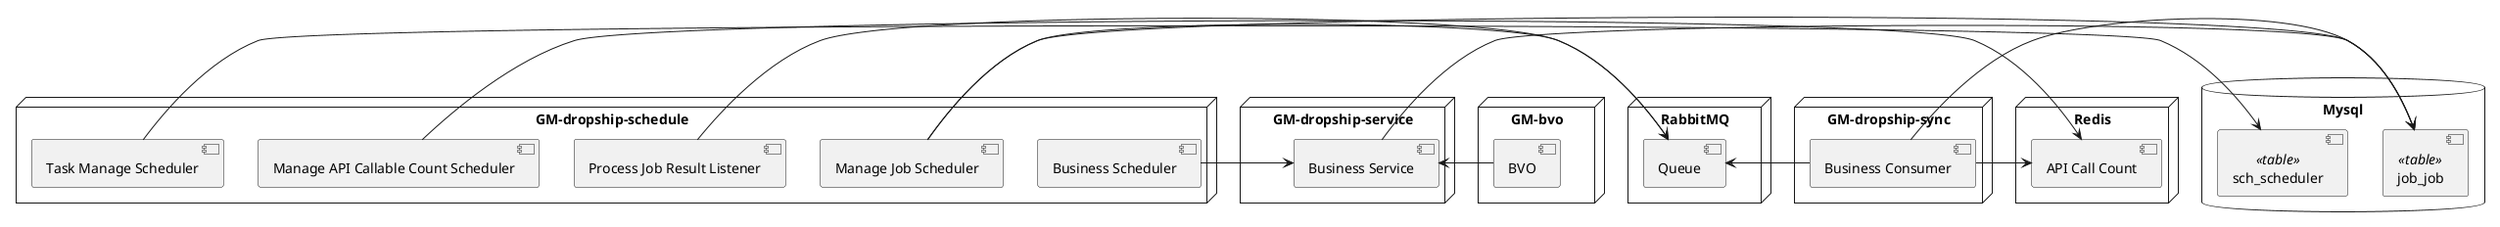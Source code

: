 @startuml

node "GM-dropship-schedule"{
    [Task Manage Scheduler] as TMS
    [Manage Job Scheduler] as MJS
    [Business Scheduler] as BSC
    [Process Job Result Listener] as PJR
    [Manage API Callable Count Scheduler] as MAC
}

node "GM-bvo"{
    [BVO]
}

node "GM-dropship-service" {
    [Business Service] as BSE

    BSC ->  BSE
    BVO -> BSE
}

node "GM-dropship-sync"{
    [Business Consumer] as BCO
}

node RabbitMQ{
    MJS -> [Queue]
    BCO -> [Queue]
    PJR -> [Queue]
}

node Redis{
    MAC -> [API Call Count]
    BCO -> [API Call Count]
}

database "Mysql"{
    [job_job] <<table>> as JOB
    [sch_scheduler] <<table>> as SCH

    MJS -> JOB
    BSE -> JOB
    BCO -> JOB
    TMS -> SCH
}

@enduml